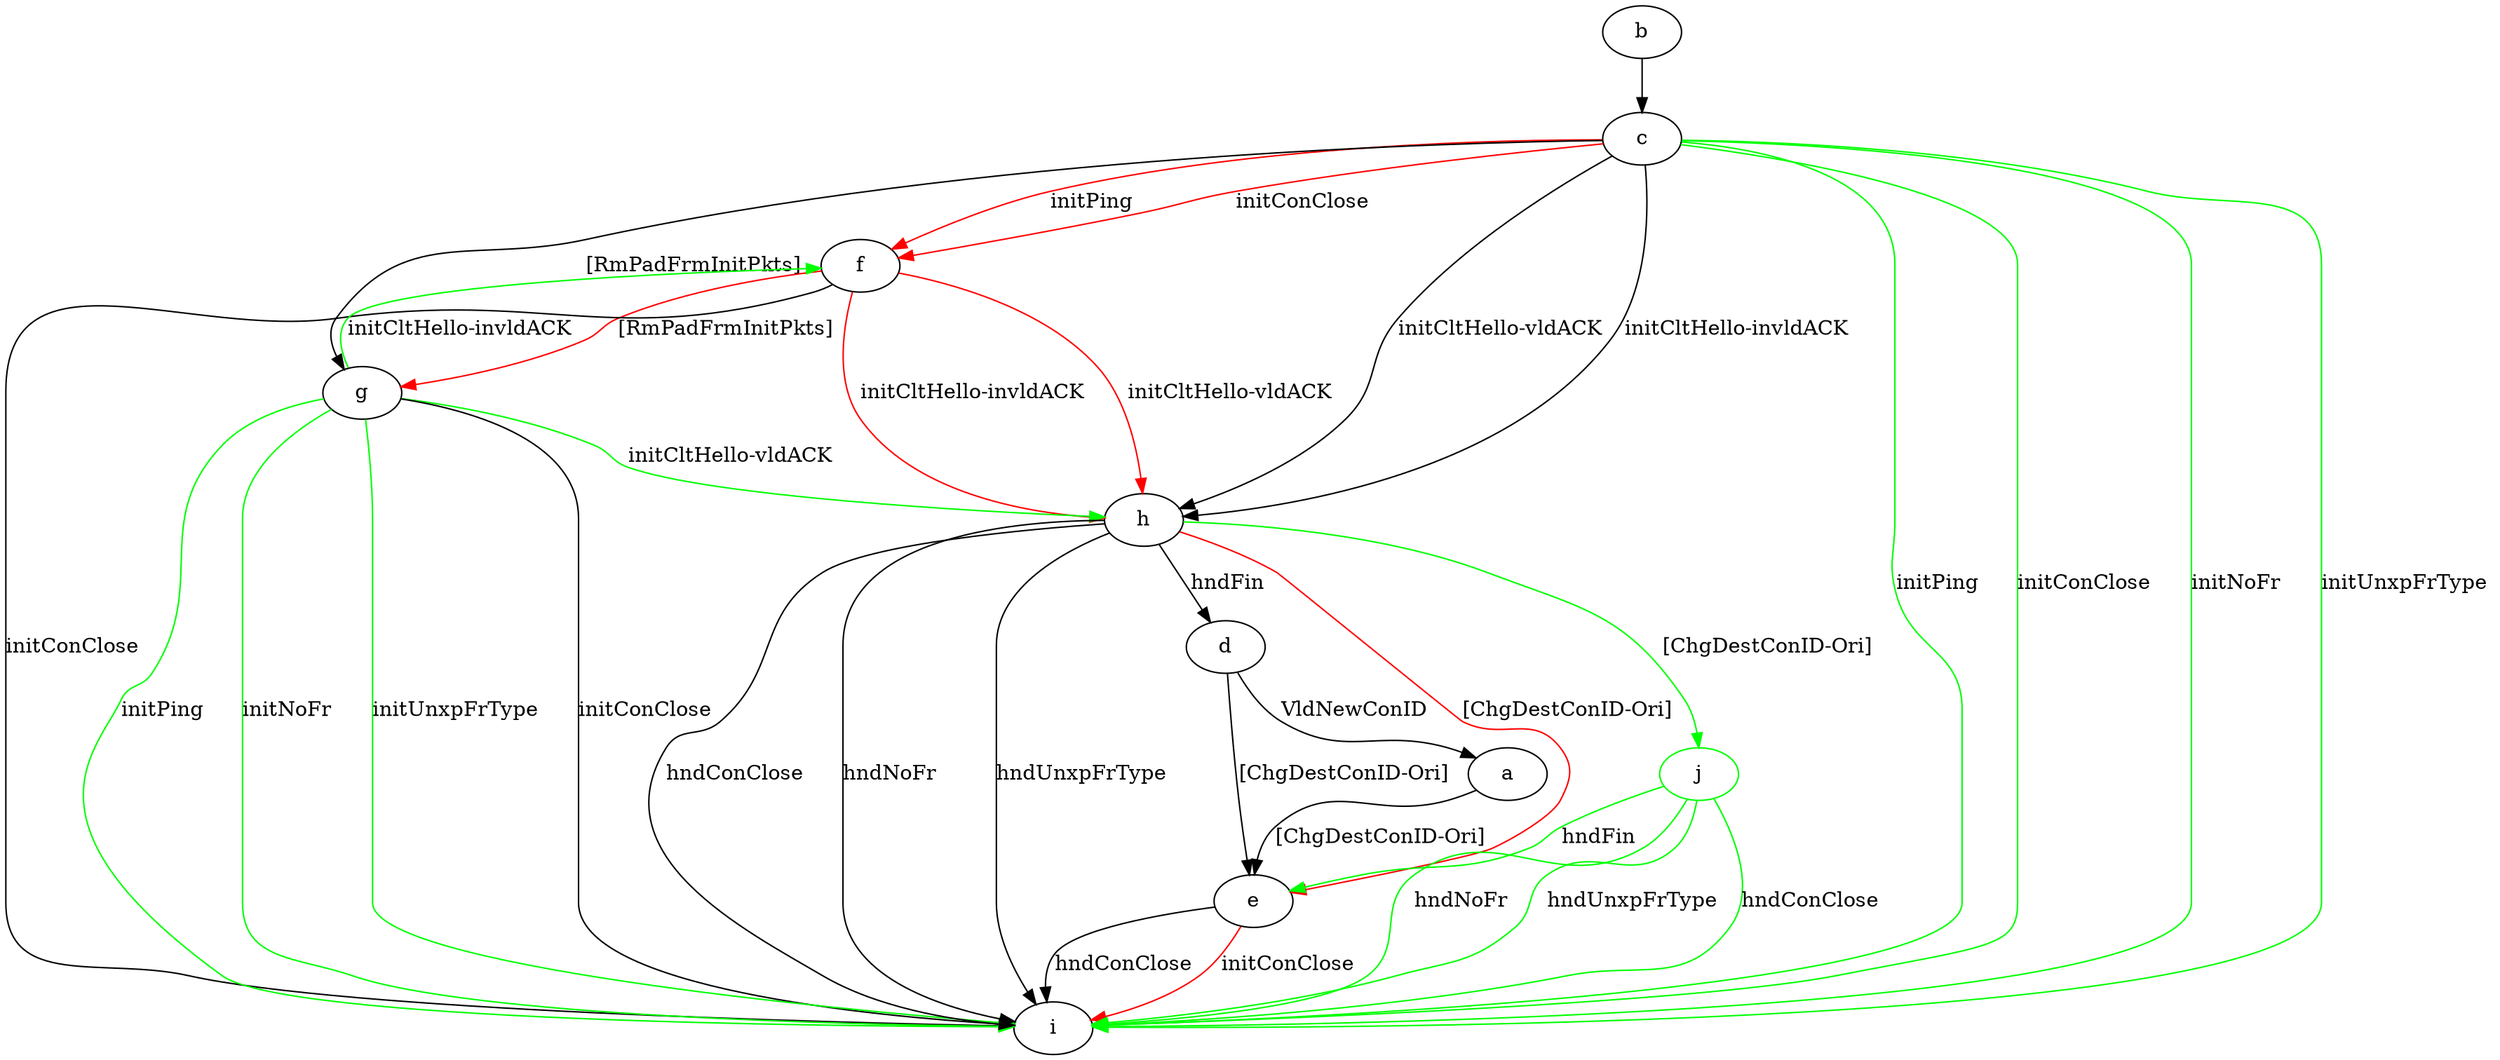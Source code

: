 digraph "" {
	a -> e	[key=0,
		label="[ChgDestConID-Ori] "];
	b -> c	[key=0];
	c -> f	[key=0,
		color=red,
		label="initPing "];
	c -> f	[key=1,
		color=red,
		label="initConClose "];
	c -> g	[key=0,
		label="[RmPadFrmInitPkts] "];
	c -> h	[key=0,
		label="initCltHello-vldACK "];
	c -> h	[key=1,
		label="initCltHello-invldACK "];
	c -> i	[key=0,
		color=green,
		label="initPing "];
	c -> i	[key=1,
		color=green,
		label="initConClose "];
	c -> i	[key=2,
		color=green,
		label="initNoFr "];
	c -> i	[key=3,
		color=green,
		label="initUnxpFrType "];
	d -> a	[key=0,
		label="VldNewConID "];
	d -> e	[key=0,
		label="[ChgDestConID-Ori] "];
	e -> i	[key=0,
		label="hndConClose "];
	e -> i	[key=1,
		color=red,
		label="initConClose "];
	f -> g	[key=0,
		color=red,
		label="[RmPadFrmInitPkts] "];
	f -> h	[key=0,
		color=red,
		label="initCltHello-vldACK "];
	f -> h	[key=1,
		color=red,
		label="initCltHello-invldACK "];
	f -> i	[key=0,
		label="initConClose "];
	g -> f	[key=0,
		color=green,
		label="initCltHello-invldACK "];
	g -> h	[key=0,
		color=green,
		label="initCltHello-vldACK "];
	g -> i	[key=0,
		label="initConClose "];
	g -> i	[key=1,
		color=green,
		label="initPing "];
	g -> i	[key=2,
		color=green,
		label="initNoFr "];
	g -> i	[key=3,
		color=green,
		label="initUnxpFrType "];
	h -> d	[key=0,
		label="hndFin "];
	h -> e	[key=0,
		color=red,
		label="[ChgDestConID-Ori] "];
	h -> i	[key=0,
		label="hndConClose "];
	h -> i	[key=1,
		label="hndNoFr "];
	h -> i	[key=2,
		label="hndUnxpFrType "];
	j	[color=green];
	h -> j	[key=0,
		color=green,
		label="[ChgDestConID-Ori] "];
	j -> e	[key=0,
		color=green,
		label="hndFin "];
	j -> i	[key=0,
		color=green,
		label="hndConClose "];
	j -> i	[key=1,
		color=green,
		label="hndNoFr "];
	j -> i	[key=2,
		color=green,
		label="hndUnxpFrType "];
}
